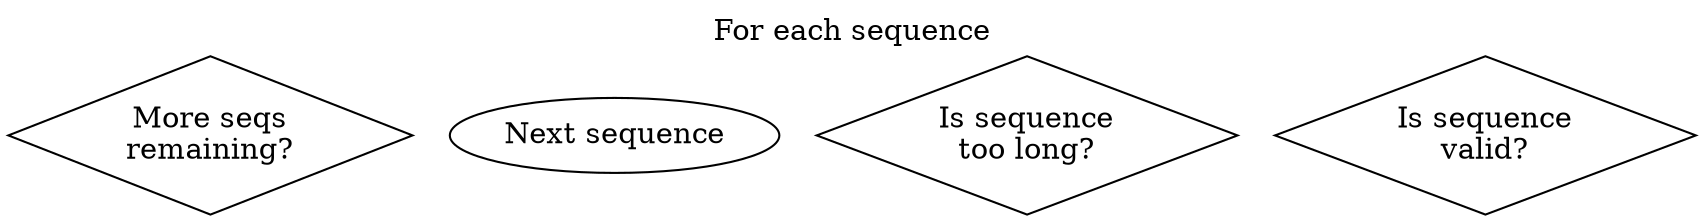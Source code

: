 digraph {
  MoreSeqsRemaining [label="More seqs\nremaining?", shape=diamond]
    
  NextSequence [label="Next sequence"]
    
  IsSequenceTooLong [label="Is sequence\ntoo long?", shape=diamond]

  IsSequenceValid [label="Is sequence\nvalid?", shape=diamond]
    
  label="For each sequence"
  labelloc="t"
}